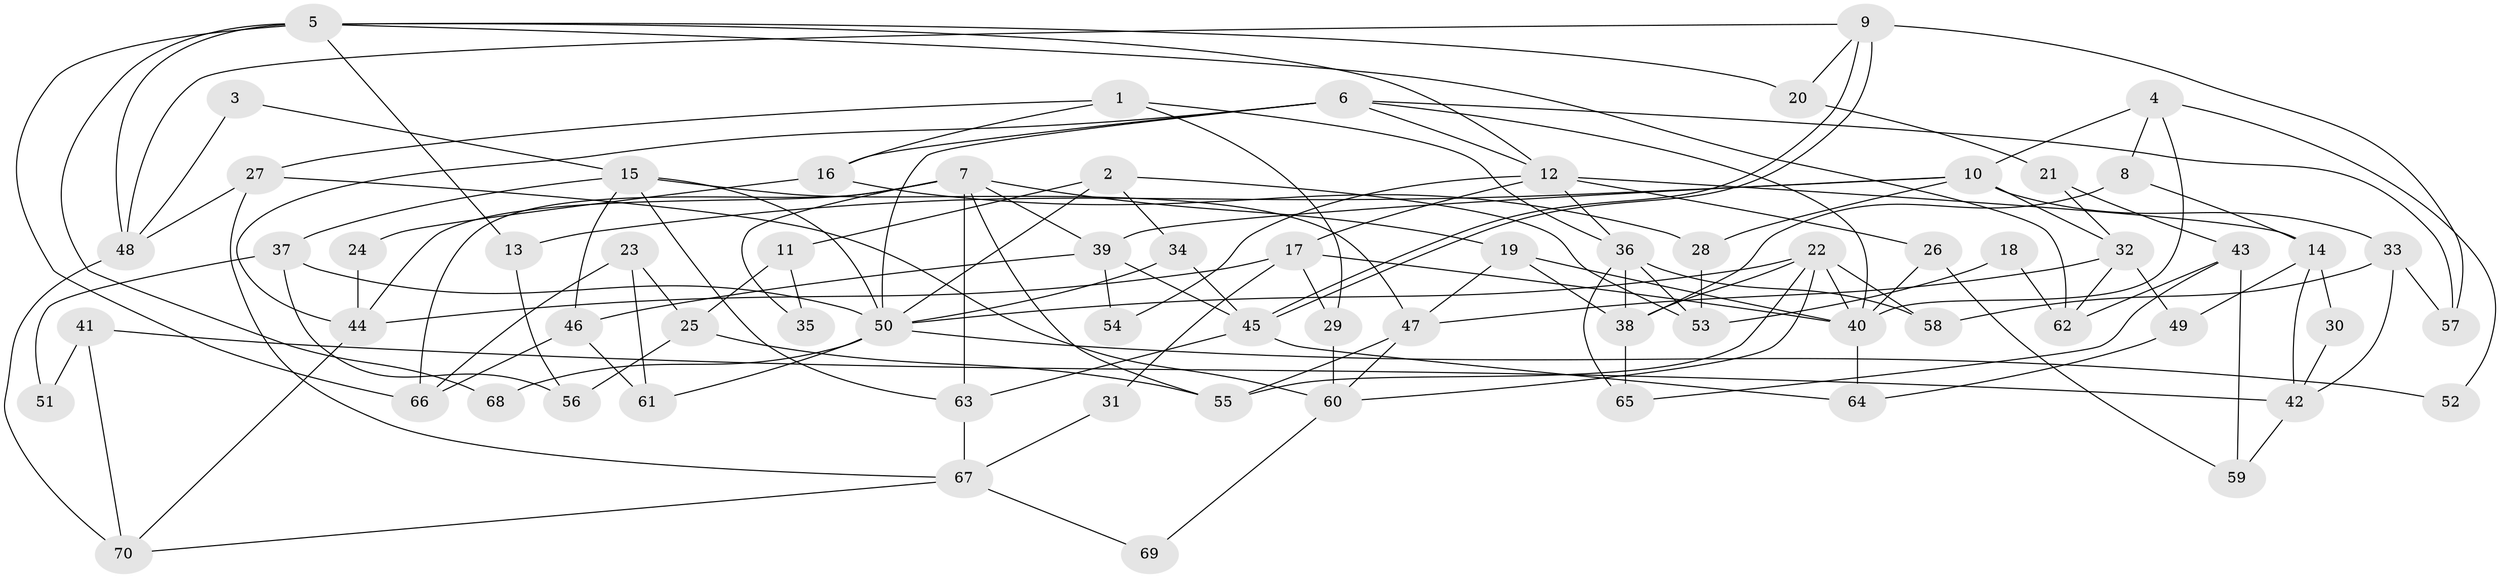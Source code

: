 // coarse degree distribution, {7: 0.17857142857142858, 13: 0.03571428571428571, 10: 0.03571428571428571, 6: 0.17857142857142858, 4: 0.07142857142857142, 12: 0.03571428571428571, 3: 0.17857142857142858, 5: 0.14285714285714285, 8: 0.03571428571428571, 2: 0.07142857142857142, 9: 0.03571428571428571}
// Generated by graph-tools (version 1.1) at 2025/51/03/04/25 22:51:16]
// undirected, 70 vertices, 140 edges
graph export_dot {
  node [color=gray90,style=filled];
  1;
  2;
  3;
  4;
  5;
  6;
  7;
  8;
  9;
  10;
  11;
  12;
  13;
  14;
  15;
  16;
  17;
  18;
  19;
  20;
  21;
  22;
  23;
  24;
  25;
  26;
  27;
  28;
  29;
  30;
  31;
  32;
  33;
  34;
  35;
  36;
  37;
  38;
  39;
  40;
  41;
  42;
  43;
  44;
  45;
  46;
  47;
  48;
  49;
  50;
  51;
  52;
  53;
  54;
  55;
  56;
  57;
  58;
  59;
  60;
  61;
  62;
  63;
  64;
  65;
  66;
  67;
  68;
  69;
  70;
  1 -- 16;
  1 -- 27;
  1 -- 29;
  1 -- 36;
  2 -- 34;
  2 -- 50;
  2 -- 11;
  2 -- 53;
  3 -- 15;
  3 -- 48;
  4 -- 8;
  4 -- 40;
  4 -- 10;
  4 -- 52;
  5 -- 66;
  5 -- 62;
  5 -- 12;
  5 -- 13;
  5 -- 20;
  5 -- 48;
  5 -- 68;
  6 -- 12;
  6 -- 40;
  6 -- 16;
  6 -- 44;
  6 -- 50;
  6 -- 57;
  7 -- 39;
  7 -- 19;
  7 -- 35;
  7 -- 44;
  7 -- 55;
  7 -- 63;
  7 -- 66;
  8 -- 14;
  8 -- 38;
  9 -- 20;
  9 -- 45;
  9 -- 45;
  9 -- 48;
  9 -- 57;
  10 -- 33;
  10 -- 13;
  10 -- 28;
  10 -- 32;
  10 -- 39;
  11 -- 25;
  11 -- 35;
  12 -- 36;
  12 -- 14;
  12 -- 17;
  12 -- 26;
  12 -- 54;
  13 -- 56;
  14 -- 49;
  14 -- 30;
  14 -- 42;
  15 -- 46;
  15 -- 63;
  15 -- 37;
  15 -- 47;
  15 -- 50;
  16 -- 28;
  16 -- 24;
  17 -- 44;
  17 -- 29;
  17 -- 31;
  17 -- 40;
  18 -- 62;
  18 -- 53;
  19 -- 47;
  19 -- 40;
  19 -- 38;
  20 -- 21;
  21 -- 32;
  21 -- 43;
  22 -- 50;
  22 -- 60;
  22 -- 38;
  22 -- 40;
  22 -- 55;
  22 -- 58;
  23 -- 61;
  23 -- 25;
  23 -- 66;
  24 -- 44;
  25 -- 55;
  25 -- 56;
  26 -- 40;
  26 -- 59;
  27 -- 48;
  27 -- 60;
  27 -- 67;
  28 -- 53;
  29 -- 60;
  30 -- 42;
  31 -- 67;
  32 -- 47;
  32 -- 49;
  32 -- 62;
  33 -- 57;
  33 -- 58;
  33 -- 42;
  34 -- 50;
  34 -- 45;
  36 -- 38;
  36 -- 53;
  36 -- 58;
  36 -- 65;
  37 -- 50;
  37 -- 51;
  37 -- 56;
  38 -- 65;
  39 -- 45;
  39 -- 46;
  39 -- 54;
  40 -- 64;
  41 -- 70;
  41 -- 42;
  41 -- 51;
  42 -- 59;
  43 -- 59;
  43 -- 65;
  43 -- 62;
  44 -- 70;
  45 -- 63;
  45 -- 64;
  46 -- 66;
  46 -- 61;
  47 -- 55;
  47 -- 60;
  48 -- 70;
  49 -- 64;
  50 -- 52;
  50 -- 61;
  50 -- 68;
  60 -- 69;
  63 -- 67;
  67 -- 70;
  67 -- 69;
}
